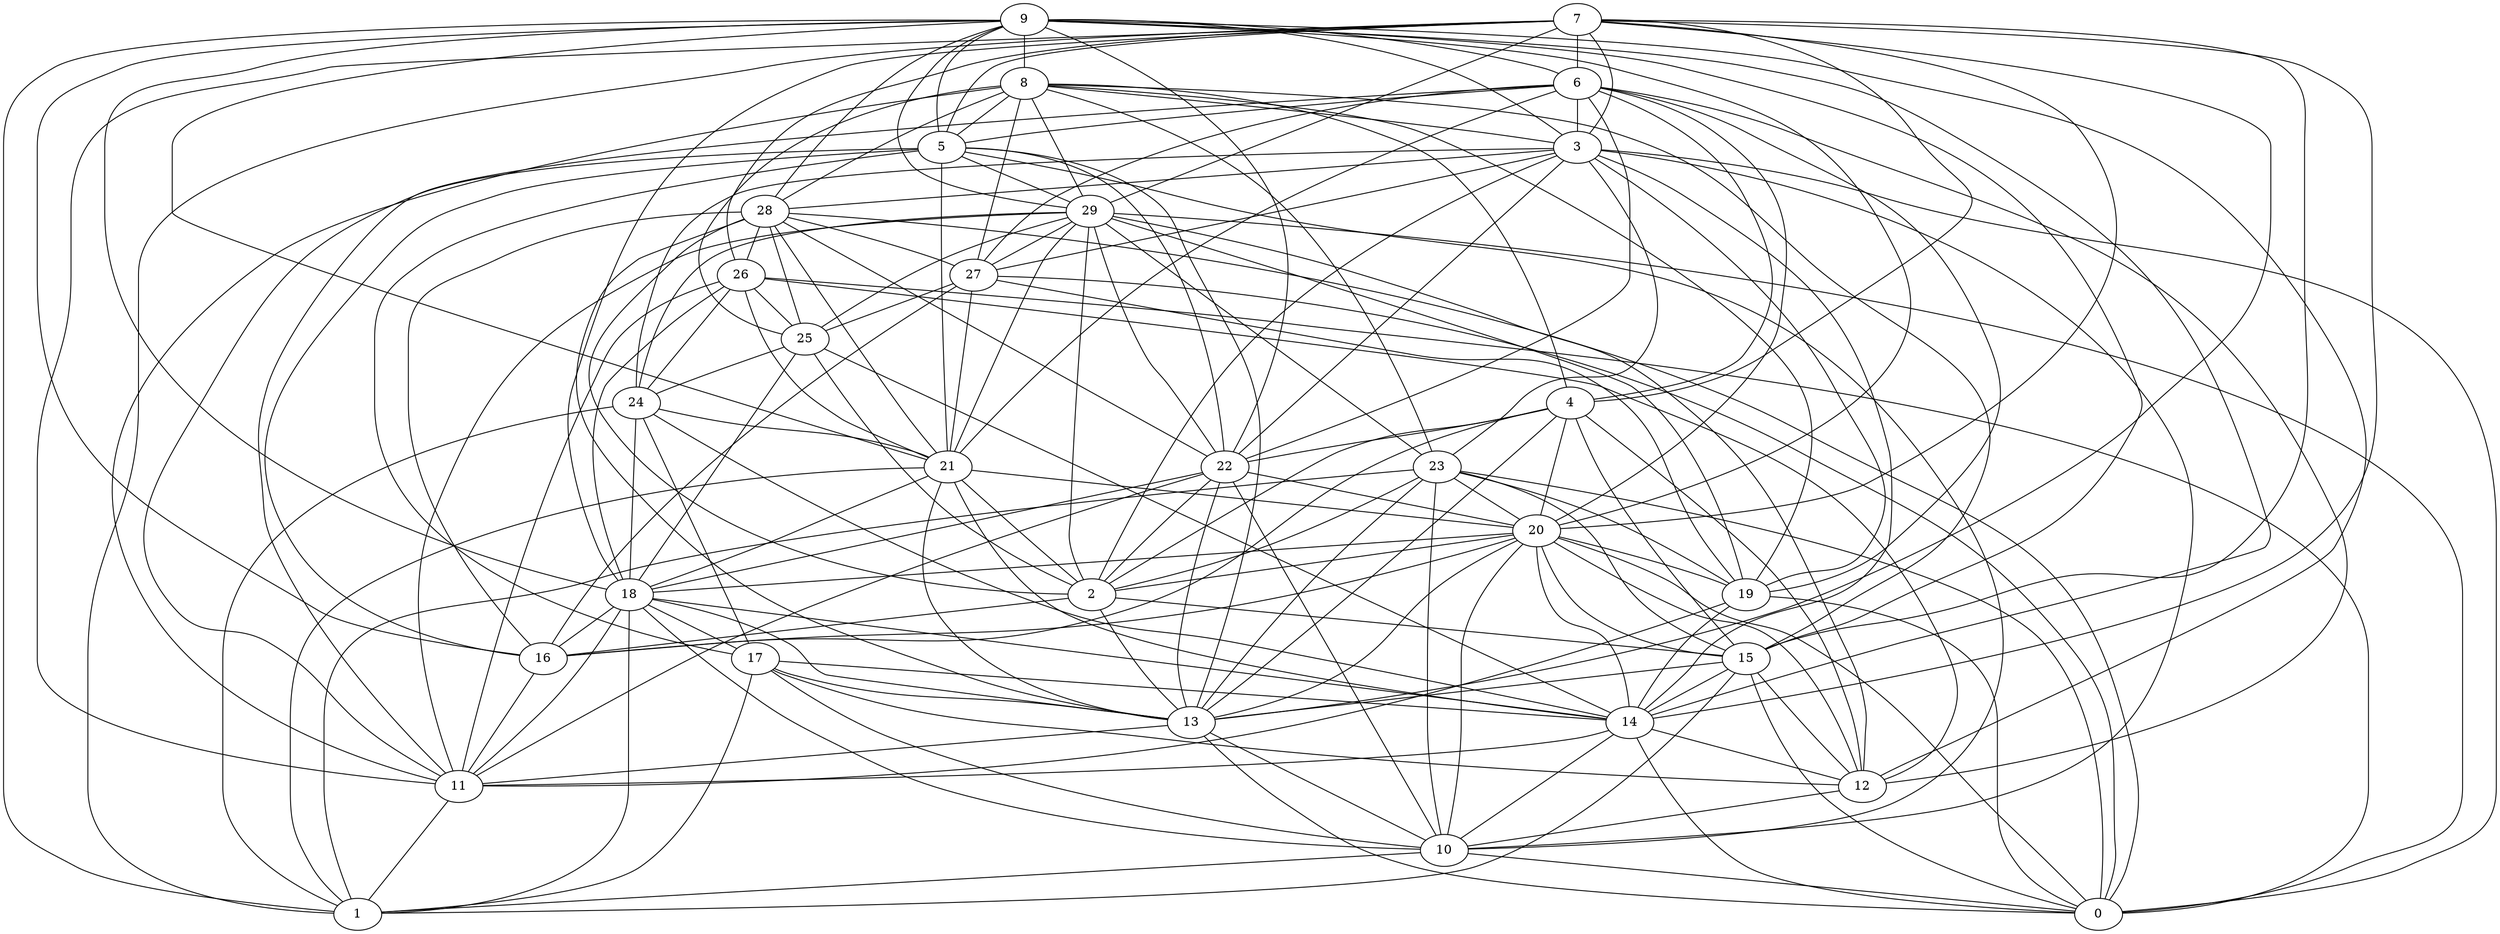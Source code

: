digraph GG_graph {

subgraph G_graph {
edge [color = black]
"22" -> "10" [dir = none]
"22" -> "20" [dir = none]
"22" -> "2" [dir = none]
"9" -> "22" [dir = none]
"9" -> "1" [dir = none]
"9" -> "15" [dir = none]
"9" -> "8" [dir = none]
"19" -> "14" [dir = none]
"16" -> "11" [dir = none]
"6" -> "21" [dir = none]
"6" -> "3" [dir = none]
"6" -> "20" [dir = none]
"6" -> "22" [dir = none]
"6" -> "12" [dir = none]
"3" -> "19" [dir = none]
"3" -> "22" [dir = none]
"3" -> "23" [dir = none]
"3" -> "14" [dir = none]
"3" -> "24" [dir = none]
"3" -> "10" [dir = none]
"3" -> "27" [dir = none]
"3" -> "28" [dir = none]
"23" -> "2" [dir = none]
"23" -> "10" [dir = none]
"23" -> "0" [dir = none]
"23" -> "15" [dir = none]
"23" -> "20" [dir = none]
"21" -> "2" [dir = none]
"21" -> "1" [dir = none]
"21" -> "18" [dir = none]
"21" -> "20" [dir = none]
"20" -> "14" [dir = none]
"20" -> "16" [dir = none]
"20" -> "19" [dir = none]
"20" -> "15" [dir = none]
"20" -> "10" [dir = none]
"15" -> "12" [dir = none]
"15" -> "14" [dir = none]
"15" -> "0" [dir = none]
"29" -> "2" [dir = none]
"29" -> "19" [dir = none]
"29" -> "21" [dir = none]
"29" -> "24" [dir = none]
"13" -> "0" [dir = none]
"13" -> "11" [dir = none]
"27" -> "19" [dir = none]
"27" -> "25" [dir = none]
"14" -> "11" [dir = none]
"14" -> "12" [dir = none]
"14" -> "10" [dir = none]
"14" -> "0" [dir = none]
"26" -> "11" [dir = none]
"26" -> "18" [dir = none]
"25" -> "18" [dir = none]
"25" -> "24" [dir = none]
"2" -> "13" [dir = none]
"18" -> "16" [dir = none]
"18" -> "14" [dir = none]
"18" -> "13" [dir = none]
"18" -> "17" [dir = none]
"18" -> "10" [dir = none]
"18" -> "11" [dir = none]
"11" -> "1" [dir = none]
"7" -> "3" [dir = none]
"7" -> "26" [dir = none]
"7" -> "20" [dir = none]
"7" -> "14" [dir = none]
"7" -> "6" [dir = none]
"28" -> "0" [dir = none]
"28" -> "27" [dir = none]
"28" -> "13" [dir = none]
"28" -> "2" [dir = none]
"28" -> "26" [dir = none]
"17" -> "12" [dir = none]
"17" -> "13" [dir = none]
"24" -> "17" [dir = none]
"24" -> "1" [dir = none]
"4" -> "2" [dir = none]
"4" -> "22" [dir = none]
"4" -> "13" [dir = none]
"5" -> "21" [dir = none]
"5" -> "11" [dir = none]
"5" -> "16" [dir = none]
"5" -> "13" [dir = none]
"8" -> "4" [dir = none]
"8" -> "27" [dir = none]
"8" -> "11" [dir = none]
"29" -> "25" [dir = none]
"28" -> "25" [dir = none]
"13" -> "10" [dir = none]
"27" -> "0" [dir = none]
"9" -> "12" [dir = none]
"12" -> "10" [dir = none]
"7" -> "18" [dir = none]
"5" -> "29" [dir = none]
"15" -> "13" [dir = none]
"20" -> "13" [dir = none]
"7" -> "11" [dir = none]
"27" -> "16" [dir = none]
"3" -> "2" [dir = none]
"17" -> "14" [dir = none]
"8" -> "25" [dir = none]
"9" -> "28" [dir = none]
"5" -> "22" [dir = none]
"7" -> "15" [dir = none]
"6" -> "19" [dir = none]
"24" -> "18" [dir = none]
"25" -> "2" [dir = none]
"8" -> "29" [dir = none]
"4" -> "20" [dir = none]
"9" -> "3" [dir = none]
"26" -> "12" [dir = none]
"8" -> "23" [dir = none]
"25" -> "14" [dir = none]
"19" -> "0" [dir = none]
"20" -> "0" [dir = none]
"8" -> "19" [dir = none]
"21" -> "14" [dir = none]
"23" -> "19" [dir = none]
"2" -> "16" [dir = none]
"6" -> "11" [dir = none]
"28" -> "21" [dir = none]
"4" -> "15" [dir = none]
"7" -> "13" [dir = none]
"7" -> "4" [dir = none]
"20" -> "2" [dir = none]
"9" -> "6" [dir = none]
"9" -> "14" [dir = none]
"6" -> "27" [dir = none]
"4" -> "12" [dir = none]
"9" -> "21" [dir = none]
"7" -> "5" [dir = none]
"9" -> "18" [dir = none]
"26" -> "21" [dir = none]
"7" -> "29" [dir = none]
"21" -> "13" [dir = none]
"5" -> "10" [dir = none]
"18" -> "1" [dir = none]
"20" -> "12" [dir = none]
"24" -> "21" [dir = none]
"20" -> "18" [dir = none]
"23" -> "1" [dir = none]
"22" -> "18" [dir = none]
"7" -> "1" [dir = none]
"26" -> "0" [dir = none]
"28" -> "16" [dir = none]
"8" -> "5" [dir = none]
"10" -> "0" [dir = none]
"17" -> "1" [dir = none]
"9" -> "5" [dir = none]
"26" -> "25" [dir = none]
"17" -> "10" [dir = none]
"27" -> "21" [dir = none]
"23" -> "13" [dir = none]
"29" -> "22" [dir = none]
"22" -> "11" [dir = none]
"10" -> "1" [dir = none]
"3" -> "0" [dir = none]
"9" -> "29" [dir = none]
"15" -> "1" [dir = none]
"6" -> "4" [dir = none]
"19" -> "11" [dir = none]
"29" -> "12" [dir = none]
"9" -> "16" [dir = none]
"28" -> "22" [dir = none]
"22" -> "13" [dir = none]
"24" -> "14" [dir = none]
"29" -> "0" [dir = none]
"8" -> "3" [dir = none]
"9" -> "20" [dir = none]
"6" -> "5" [dir = none]
"29" -> "23" [dir = none]
"4" -> "16" [dir = none]
"29" -> "11" [dir = none]
"26" -> "24" [dir = none]
"2" -> "15" [dir = none]
"8" -> "15" [dir = none]
"29" -> "27" [dir = none]
"8" -> "28" [dir = none]
"5" -> "17" [dir = none]
}

}
